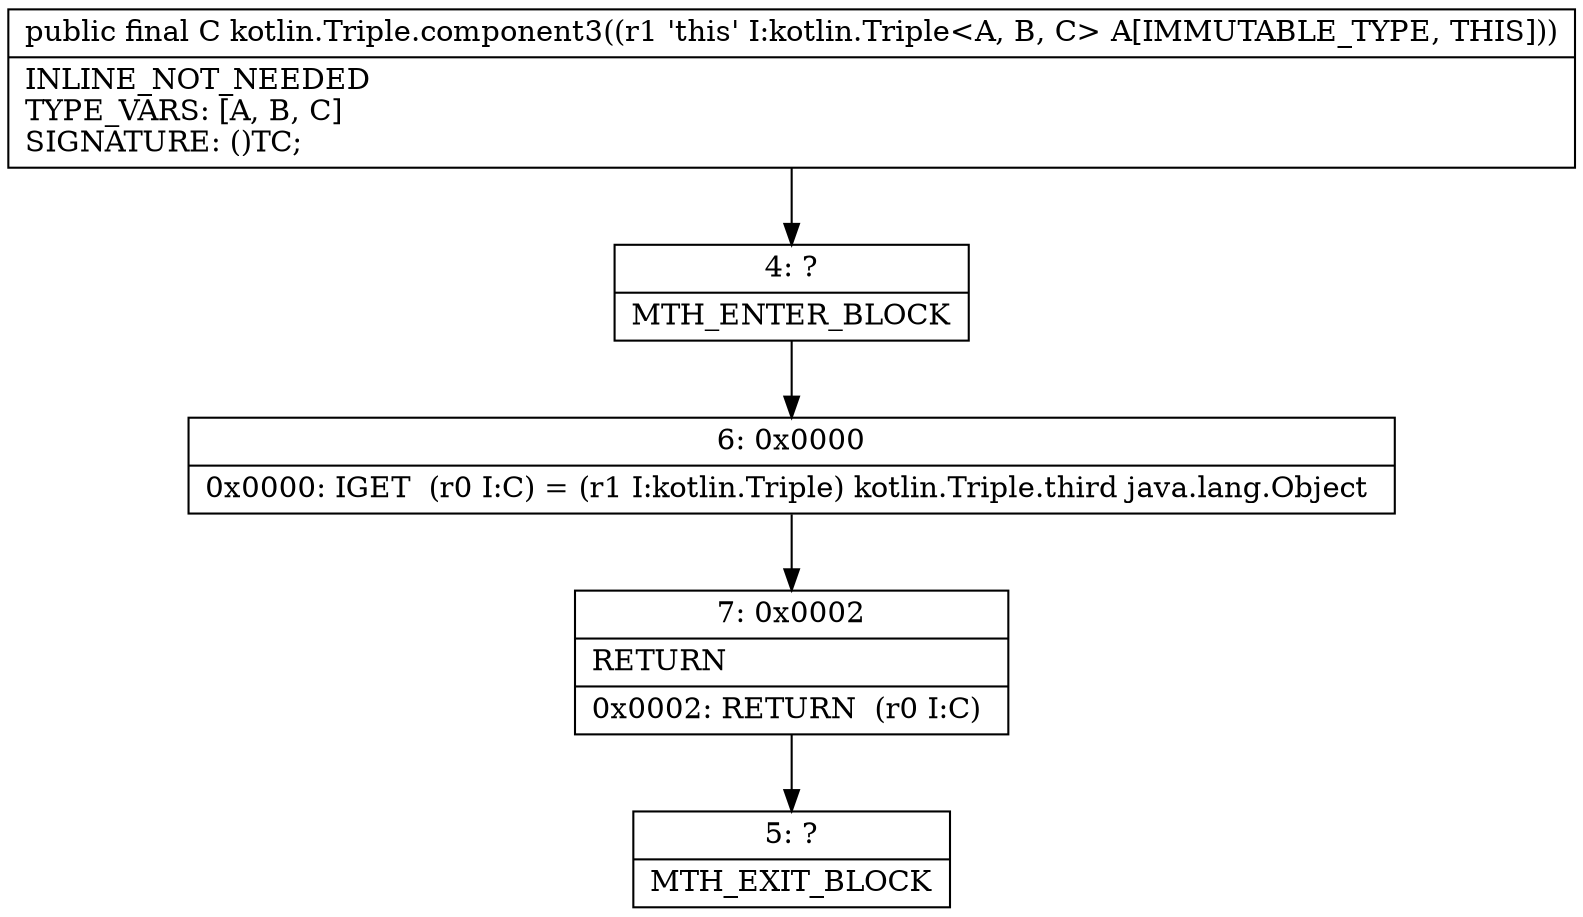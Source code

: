 digraph "CFG forkotlin.Triple.component3()Ljava\/lang\/Object;" {
Node_4 [shape=record,label="{4\:\ ?|MTH_ENTER_BLOCK\l}"];
Node_6 [shape=record,label="{6\:\ 0x0000|0x0000: IGET  (r0 I:C) = (r1 I:kotlin.Triple) kotlin.Triple.third java.lang.Object \l}"];
Node_7 [shape=record,label="{7\:\ 0x0002|RETURN\l|0x0002: RETURN  (r0 I:C) \l}"];
Node_5 [shape=record,label="{5\:\ ?|MTH_EXIT_BLOCK\l}"];
MethodNode[shape=record,label="{public final C kotlin.Triple.component3((r1 'this' I:kotlin.Triple\<A, B, C\> A[IMMUTABLE_TYPE, THIS]))  | INLINE_NOT_NEEDED\lTYPE_VARS: [A, B, C]\lSIGNATURE: ()TC;\l}"];
MethodNode -> Node_4;Node_4 -> Node_6;
Node_6 -> Node_7;
Node_7 -> Node_5;
}

